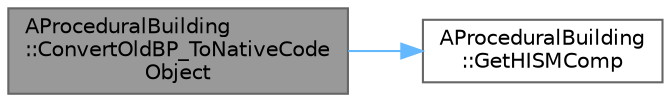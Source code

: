 digraph "AProceduralBuilding::ConvertOldBP_ToNativeCodeObject"
{
 // INTERACTIVE_SVG=YES
 // LATEX_PDF_SIZE
  bgcolor="transparent";
  edge [fontname=Helvetica,fontsize=10,labelfontname=Helvetica,labelfontsize=10];
  node [fontname=Helvetica,fontsize=10,shape=box,height=0.2,width=0.4];
  rankdir="LR";
  Node1 [id="Node000001",label="AProceduralBuilding\l::ConvertOldBP_ToNativeCode\lObject",height=0.2,width=0.4,color="gray40", fillcolor="grey60", style="filled", fontcolor="black",tooltip=" "];
  Node1 -> Node2 [id="edge1_Node000001_Node000002",color="steelblue1",style="solid",tooltip=" "];
  Node2 [id="Node000002",label="AProceduralBuilding\l::GetHISMComp",height=0.2,width=0.4,color="grey40", fillcolor="white", style="filled",URL="$de/d3c/classAProceduralBuilding.html#a1433bbf088df8158fbccb32d0b203e72",tooltip=" "];
}

